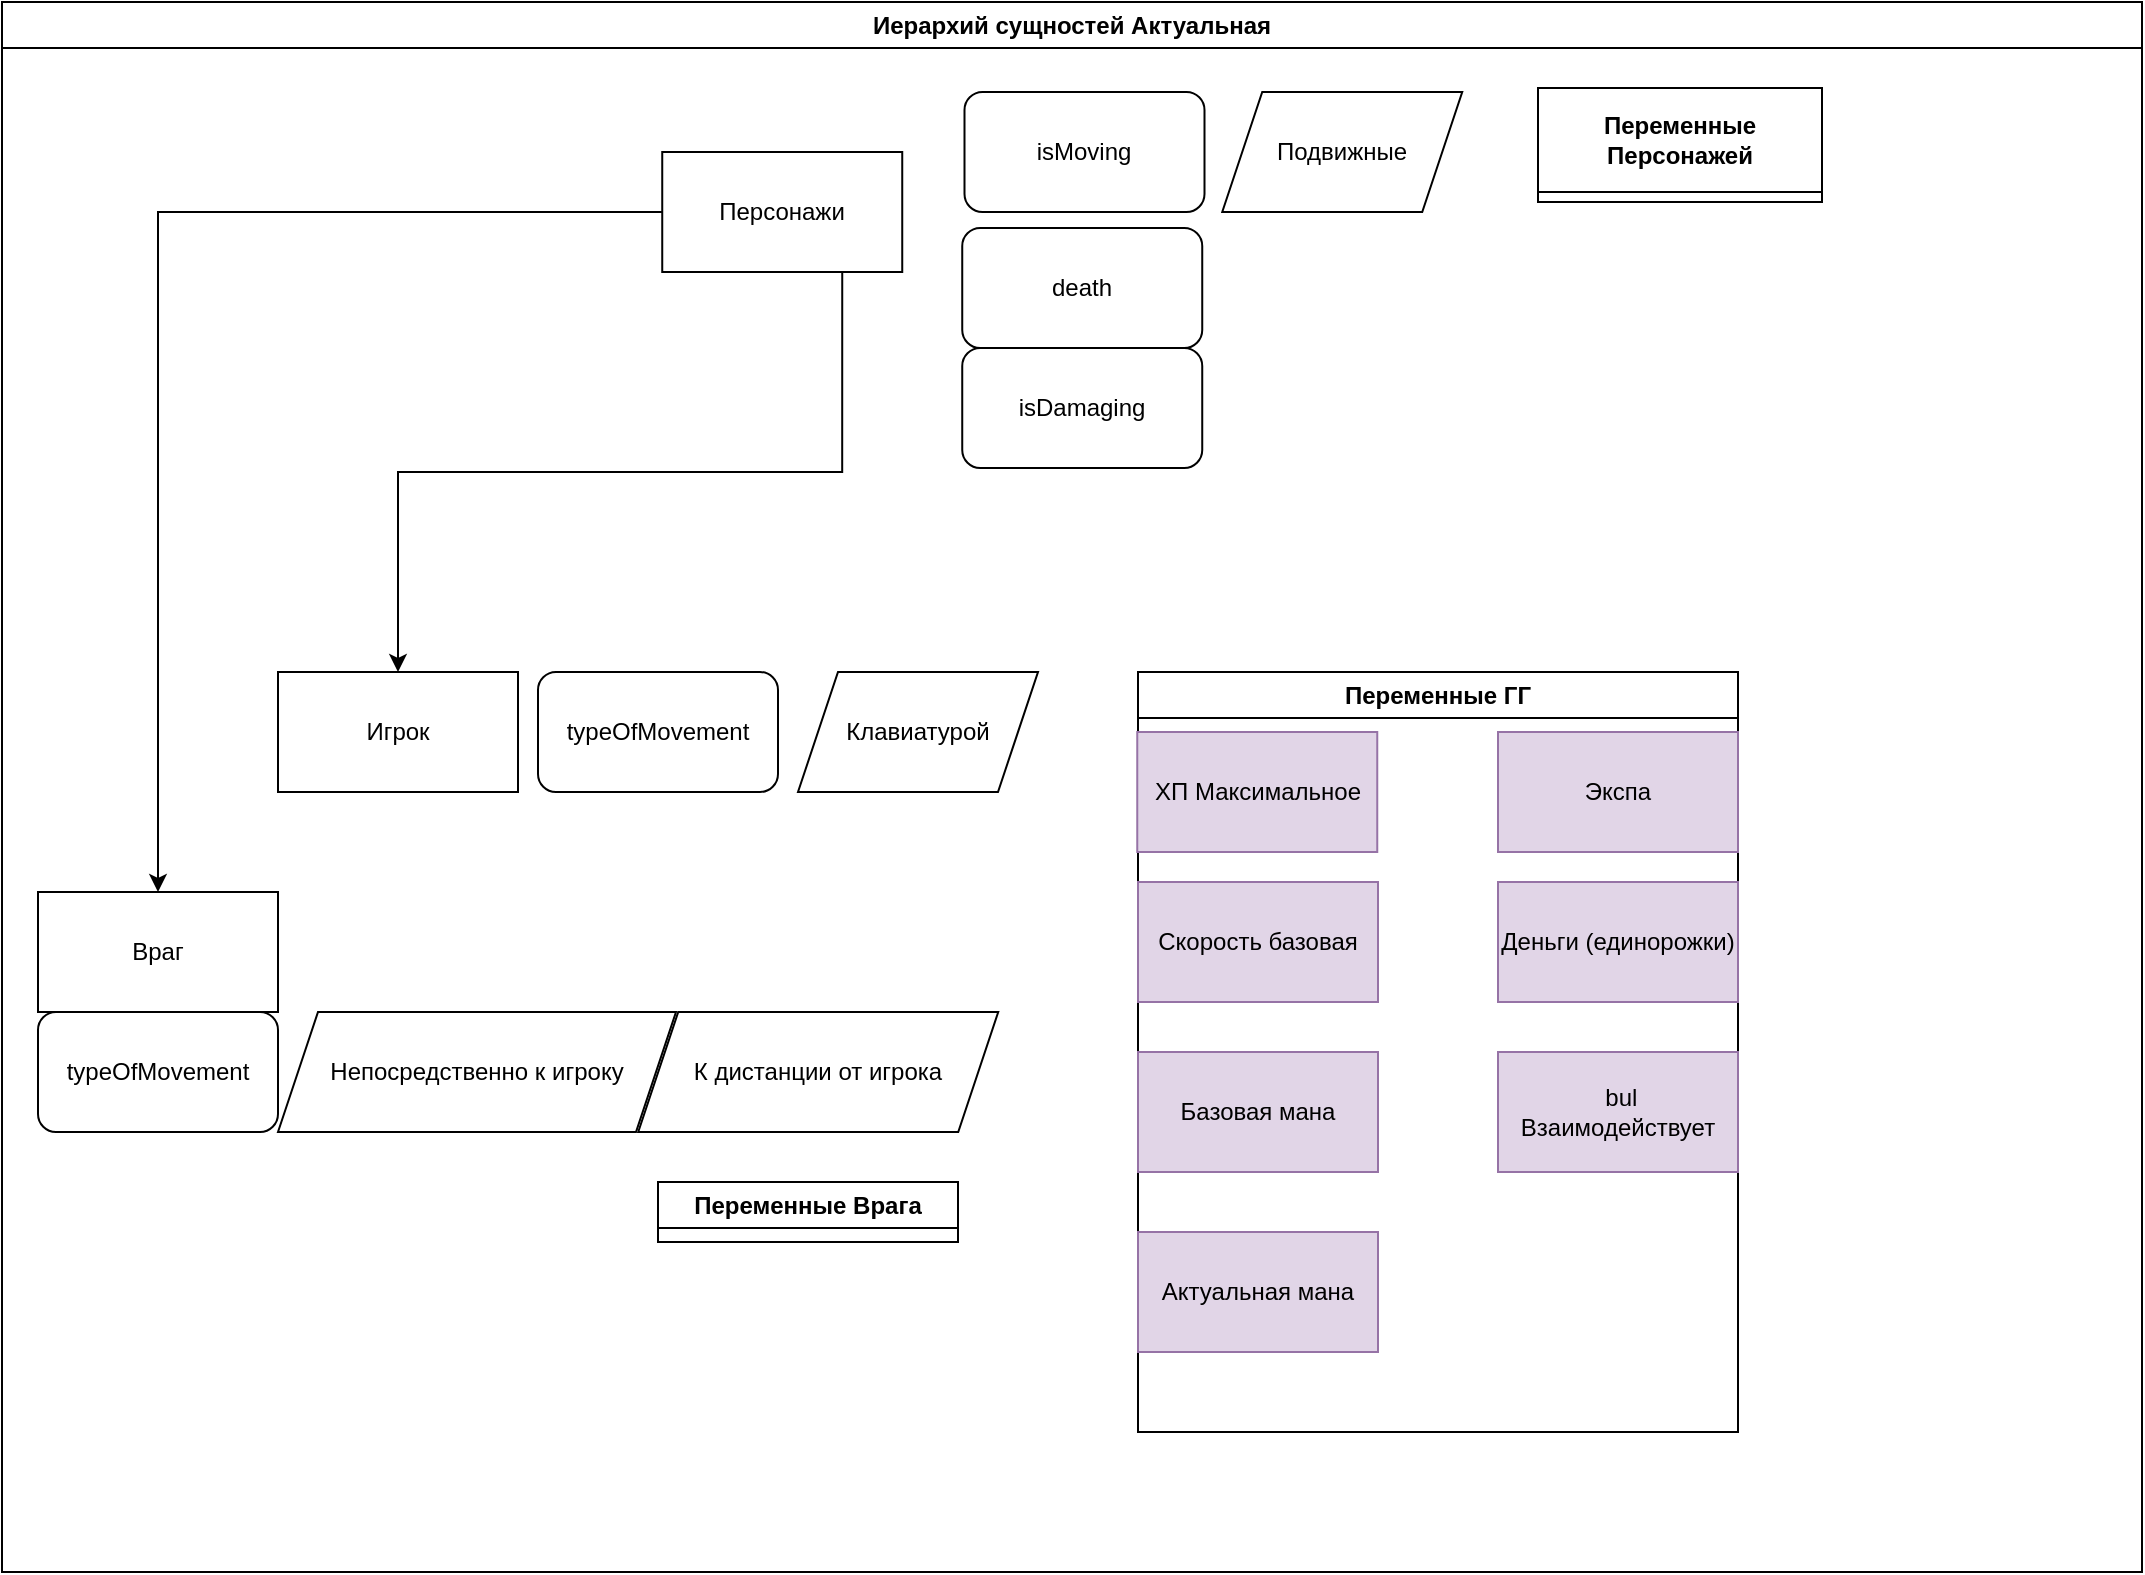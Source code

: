 <mxfile version="22.1.16" type="device">
  <diagram name="Страница — 1" id="R87gwawpsRX5DZW33Yvw">
    <mxGraphModel dx="-2089" dy="-447" grid="1" gridSize="10" guides="1" tooltips="1" connect="1" arrows="1" fold="1" page="1" pageScale="1" pageWidth="827" pageHeight="1169" math="0" shadow="0">
      <root>
        <mxCell id="0" />
        <mxCell id="1" parent="0" />
        <mxCell id="hZTHAR6i0K3fFT6IlkUh-388" value="Иерархий сущностей Актуальная" style="swimlane;whiteSpace=wrap;html=1;" vertex="1" parent="1">
          <mxGeometry x="3892" y="1260" width="1070" height="785" as="geometry" />
        </mxCell>
        <mxCell id="hZTHAR6i0K3fFT6IlkUh-389" value="Клавиатурой" style="shape=parallelogram;perimeter=parallelogramPerimeter;whiteSpace=wrap;html=1;fixedSize=1;container=0;" vertex="1" parent="hZTHAR6i0K3fFT6IlkUh-388">
          <mxGeometry x="398.0" y="335" width="120" height="60" as="geometry" />
        </mxCell>
        <mxCell id="hZTHAR6i0K3fFT6IlkUh-390" value="Непосредственно к игроку" style="shape=parallelogram;perimeter=parallelogramPerimeter;whiteSpace=wrap;html=1;fixedSize=1;container=0;" vertex="1" parent="hZTHAR6i0K3fFT6IlkUh-388">
          <mxGeometry x="138.0" y="505" width="199" height="60" as="geometry" />
        </mxCell>
        <mxCell id="hZTHAR6i0K3fFT6IlkUh-391" value="К дистанции от игрока" style="shape=parallelogram;perimeter=parallelogramPerimeter;whiteSpace=wrap;html=1;fixedSize=1;container=0;" vertex="1" parent="hZTHAR6i0K3fFT6IlkUh-388">
          <mxGeometry x="318.12" y="505" width="180" height="60" as="geometry" />
        </mxCell>
        <mxCell id="hZTHAR6i0K3fFT6IlkUh-392" value="Враг" style="rounded=0;whiteSpace=wrap;html=1;container=0;" vertex="1" parent="hZTHAR6i0K3fFT6IlkUh-388">
          <mxGeometry x="18" y="445" width="120" height="60" as="geometry" />
        </mxCell>
        <mxCell id="hZTHAR6i0K3fFT6IlkUh-393" value="Игрок" style="rounded=0;whiteSpace=wrap;html=1;container=0;" vertex="1" parent="hZTHAR6i0K3fFT6IlkUh-388">
          <mxGeometry x="138.0" y="335" width="120" height="60" as="geometry" />
        </mxCell>
        <mxCell id="hZTHAR6i0K3fFT6IlkUh-394" value="typeOfMovement" style="rounded=1;whiteSpace=wrap;html=1;container=0;" vertex="1" parent="hZTHAR6i0K3fFT6IlkUh-388">
          <mxGeometry x="268.0" y="335" width="120" height="60" as="geometry" />
        </mxCell>
        <mxCell id="hZTHAR6i0K3fFT6IlkUh-395" value="typeOfMovement" style="rounded=1;whiteSpace=wrap;html=1;container=0;" vertex="1" parent="hZTHAR6i0K3fFT6IlkUh-388">
          <mxGeometry x="18" y="505" width="120" height="60" as="geometry" />
        </mxCell>
        <mxCell id="hZTHAR6i0K3fFT6IlkUh-396" value="Подвижные" style="shape=parallelogram;perimeter=parallelogramPerimeter;whiteSpace=wrap;html=1;fixedSize=1;container=0;" vertex="1" parent="hZTHAR6i0K3fFT6IlkUh-388">
          <mxGeometry x="610.12" y="45" width="120" height="60" as="geometry" />
        </mxCell>
        <mxCell id="hZTHAR6i0K3fFT6IlkUh-397" value="isMoving" style="rounded=1;whiteSpace=wrap;html=1;container=0;" vertex="1" parent="hZTHAR6i0K3fFT6IlkUh-388">
          <mxGeometry x="481.25" y="45" width="120" height="60" as="geometry" />
        </mxCell>
        <mxCell id="hZTHAR6i0K3fFT6IlkUh-398" style="edgeStyle=orthogonalEdgeStyle;rounded=0;orthogonalLoop=1;jettySize=auto;html=1;exitX=0.75;exitY=1;exitDx=0;exitDy=0;entryX=0.5;entryY=0;entryDx=0;entryDy=0;" edge="1" parent="hZTHAR6i0K3fFT6IlkUh-388" source="hZTHAR6i0K3fFT6IlkUh-400" target="hZTHAR6i0K3fFT6IlkUh-393">
          <mxGeometry relative="1" as="geometry" />
        </mxCell>
        <mxCell id="hZTHAR6i0K3fFT6IlkUh-399" style="edgeStyle=orthogonalEdgeStyle;rounded=0;orthogonalLoop=1;jettySize=auto;html=1;exitX=0;exitY=0.5;exitDx=0;exitDy=0;entryX=0.5;entryY=0;entryDx=0;entryDy=0;" edge="1" parent="hZTHAR6i0K3fFT6IlkUh-388" source="hZTHAR6i0K3fFT6IlkUh-400" target="hZTHAR6i0K3fFT6IlkUh-392">
          <mxGeometry relative="1" as="geometry" />
        </mxCell>
        <mxCell id="hZTHAR6i0K3fFT6IlkUh-400" value="Персонажи" style="rounded=0;whiteSpace=wrap;html=1;container=0;" vertex="1" parent="hZTHAR6i0K3fFT6IlkUh-388">
          <mxGeometry x="330.12" y="75" width="120" height="60" as="geometry" />
        </mxCell>
        <mxCell id="hZTHAR6i0K3fFT6IlkUh-401" value="death" style="rounded=1;whiteSpace=wrap;html=1;container=0;" vertex="1" parent="hZTHAR6i0K3fFT6IlkUh-388">
          <mxGeometry x="480.12" y="113" width="120" height="60" as="geometry" />
        </mxCell>
        <mxCell id="hZTHAR6i0K3fFT6IlkUh-402" value="isDamaging" style="rounded=1;whiteSpace=wrap;html=1;container=0;" vertex="1" parent="hZTHAR6i0K3fFT6IlkUh-388">
          <mxGeometry x="480.12" y="173" width="120" height="60" as="geometry" />
        </mxCell>
        <mxCell id="hZTHAR6i0K3fFT6IlkUh-403" value="Переменные Персонажей" style="swimlane;whiteSpace=wrap;html=1;startSize=52;" vertex="1" collapsed="1" parent="hZTHAR6i0K3fFT6IlkUh-388">
          <mxGeometry x="768" y="43" width="142" height="57" as="geometry">
            <mxRectangle x="768" y="43" width="302" height="742" as="alternateBounds" />
          </mxGeometry>
        </mxCell>
        <mxCell id="hZTHAR6i0K3fFT6IlkUh-404" value="ХП Актуальное" style="rounded=0;whiteSpace=wrap;html=1;" vertex="1" parent="hZTHAR6i0K3fFT6IlkUh-403">
          <mxGeometry y="32" width="120" height="60" as="geometry" />
        </mxCell>
        <mxCell id="hZTHAR6i0K3fFT6IlkUh-405" value="Броня" style="rounded=0;whiteSpace=wrap;html=1;" vertex="1" parent="hZTHAR6i0K3fFT6IlkUh-403">
          <mxGeometry y="114.5" width="120" height="60" as="geometry" />
        </mxCell>
        <mxCell id="hZTHAR6i0K3fFT6IlkUh-406" value="Скорость актуальная" style="rounded=0;whiteSpace=wrap;html=1;" vertex="1" parent="hZTHAR6i0K3fFT6IlkUh-403">
          <mxGeometry y="199.5" width="120" height="60" as="geometry" />
        </mxCell>
        <mxCell id="hZTHAR6i0K3fFT6IlkUh-407" value="Высота прыжка" style="rounded=0;whiteSpace=wrap;html=1;" vertex="1" parent="hZTHAR6i0K3fFT6IlkUh-403">
          <mxGeometry y="279.5" width="120" height="60" as="geometry" />
        </mxCell>
        <mxCell id="hZTHAR6i0K3fFT6IlkUh-408" value="Шанс уворота" style="rounded=0;whiteSpace=wrap;html=1;" vertex="1" parent="hZTHAR6i0K3fFT6IlkUh-403">
          <mxGeometry y="362" width="120" height="60" as="geometry" />
        </mxCell>
        <mxCell id="hZTHAR6i0K3fFT6IlkUh-409" value="Наложенные доты" style="rounded=0;whiteSpace=wrap;html=1;" vertex="1" parent="hZTHAR6i0K3fFT6IlkUh-403">
          <mxGeometry y="442" width="120" height="60" as="geometry" />
        </mxCell>
        <mxCell id="hZTHAR6i0K3fFT6IlkUh-410" value="Инвентарь" style="rounded=0;whiteSpace=wrap;html=1;" vertex="1" parent="hZTHAR6i0K3fFT6IlkUh-403">
          <mxGeometry y="519.5" width="120" height="60" as="geometry" />
        </mxCell>
        <mxCell id="hZTHAR6i0K3fFT6IlkUh-411" value="Массив скиллов" style="rounded=0;whiteSpace=wrap;html=1;" vertex="1" parent="hZTHAR6i0K3fFT6IlkUh-403">
          <mxGeometry y="604.5" width="120" height="60" as="geometry" />
        </mxCell>
        <mxCell id="hZTHAR6i0K3fFT6IlkUh-412" value="Актуальная мана" style="rounded=0;whiteSpace=wrap;html=1;" vertex="1" parent="hZTHAR6i0K3fFT6IlkUh-403">
          <mxGeometry y="682" width="120" height="60" as="geometry" />
        </mxCell>
        <mxCell id="hZTHAR6i0K3fFT6IlkUh-413" value="bul стоит" style="rounded=0;whiteSpace=wrap;html=1;" vertex="1" parent="hZTHAR6i0K3fFT6IlkUh-403">
          <mxGeometry x="139" y="32" width="120" height="60" as="geometry" />
        </mxCell>
        <mxCell id="hZTHAR6i0K3fFT6IlkUh-414" value="bul Движется" style="rounded=0;whiteSpace=wrap;html=1;" vertex="1" parent="hZTHAR6i0K3fFT6IlkUh-403">
          <mxGeometry x="139" y="112" width="120" height="60" as="geometry" />
        </mxCell>
        <mxCell id="hZTHAR6i0K3fFT6IlkUh-415" value="bul Бьет" style="rounded=0;whiteSpace=wrap;html=1;" vertex="1" parent="hZTHAR6i0K3fFT6IlkUh-403">
          <mxGeometry x="139" y="201" width="120" height="60" as="geometry" />
        </mxCell>
        <mxCell id="hZTHAR6i0K3fFT6IlkUh-416" value="bul Прыгает" style="rounded=0;whiteSpace=wrap;html=1;" vertex="1" parent="hZTHAR6i0K3fFT6IlkUh-403">
          <mxGeometry x="139" y="279.5" width="120" height="60" as="geometry" />
        </mxCell>
        <mxCell id="hZTHAR6i0K3fFT6IlkUh-417" value="bul Кастует" style="rounded=0;whiteSpace=wrap;html=1;" vertex="1" parent="hZTHAR6i0K3fFT6IlkUh-403">
          <mxGeometry x="139" y="352" width="120" height="60" as="geometry" />
        </mxCell>
        <mxCell id="hZTHAR6i0K3fFT6IlkUh-418" value="bul получает урон" style="rounded=0;whiteSpace=wrap;html=1;" vertex="1" parent="hZTHAR6i0K3fFT6IlkUh-403">
          <mxGeometry x="139" y="434.5" width="120" height="60" as="geometry" />
        </mxCell>
        <mxCell id="hZTHAR6i0K3fFT6IlkUh-419" value="Переменные ГГ" style="swimlane;whiteSpace=wrap;html=1;" vertex="1" parent="hZTHAR6i0K3fFT6IlkUh-388">
          <mxGeometry x="568" y="335" width="300" height="380" as="geometry">
            <mxRectangle x="558" y="350" width="130" height="30" as="alternateBounds" />
          </mxGeometry>
        </mxCell>
        <mxCell id="hZTHAR6i0K3fFT6IlkUh-420" value="ХП Максимальное" style="rounded=0;whiteSpace=wrap;html=1;fillColor=#e1d5e7;strokeColor=#9673a6;" vertex="1" parent="hZTHAR6i0K3fFT6IlkUh-419">
          <mxGeometry x="-0.37" y="30" width="120" height="60" as="geometry" />
        </mxCell>
        <mxCell id="hZTHAR6i0K3fFT6IlkUh-421" value="Скорость базовая" style="rounded=0;whiteSpace=wrap;html=1;fillColor=#e1d5e7;strokeColor=#9673a6;" vertex="1" parent="hZTHAR6i0K3fFT6IlkUh-419">
          <mxGeometry y="105" width="120" height="60" as="geometry" />
        </mxCell>
        <mxCell id="hZTHAR6i0K3fFT6IlkUh-422" value="Базовая мана" style="rounded=0;whiteSpace=wrap;html=1;fillColor=#e1d5e7;strokeColor=#9673a6;" vertex="1" parent="hZTHAR6i0K3fFT6IlkUh-419">
          <mxGeometry y="190" width="120" height="60" as="geometry" />
        </mxCell>
        <mxCell id="hZTHAR6i0K3fFT6IlkUh-423" value="Актуальная мана" style="rounded=0;whiteSpace=wrap;html=1;fillColor=#e1d5e7;strokeColor=#9673a6;" vertex="1" parent="hZTHAR6i0K3fFT6IlkUh-419">
          <mxGeometry y="280" width="120" height="60" as="geometry" />
        </mxCell>
        <mxCell id="hZTHAR6i0K3fFT6IlkUh-424" value="Экспа" style="rounded=0;whiteSpace=wrap;html=1;fillColor=#e1d5e7;strokeColor=#9673a6;" vertex="1" parent="hZTHAR6i0K3fFT6IlkUh-419">
          <mxGeometry x="180" y="30" width="120" height="60" as="geometry" />
        </mxCell>
        <mxCell id="hZTHAR6i0K3fFT6IlkUh-425" value="Деньги (единорожки)" style="rounded=0;whiteSpace=wrap;html=1;fillColor=#e1d5e7;strokeColor=#9673a6;" vertex="1" parent="hZTHAR6i0K3fFT6IlkUh-419">
          <mxGeometry x="180" y="105" width="120" height="60" as="geometry" />
        </mxCell>
        <mxCell id="hZTHAR6i0K3fFT6IlkUh-426" value="&amp;nbsp;bul Взаимодействует" style="rounded=0;whiteSpace=wrap;html=1;fillColor=#e1d5e7;strokeColor=#9673a6;" vertex="1" parent="hZTHAR6i0K3fFT6IlkUh-419">
          <mxGeometry x="180" y="190" width="120" height="60" as="geometry" />
        </mxCell>
        <mxCell id="hZTHAR6i0K3fFT6IlkUh-427" value="Переменные Врага" style="swimlane;whiteSpace=wrap;html=1;" vertex="1" collapsed="1" parent="hZTHAR6i0K3fFT6IlkUh-388">
          <mxGeometry x="328.0" y="590" width="150" height="30" as="geometry">
            <mxRectangle x="530.12" y="855" width="200" height="200" as="alternateBounds" />
          </mxGeometry>
        </mxCell>
        <mxCell id="hZTHAR6i0K3fFT6IlkUh-428" value="Дроп" style="rounded=0;whiteSpace=wrap;html=1;fillColor=#fff2cc;strokeColor=#d6b656;" vertex="1" parent="hZTHAR6i0K3fFT6IlkUh-427">
          <mxGeometry x="10" y="120" width="120" height="60" as="geometry" />
        </mxCell>
        <mxCell id="hZTHAR6i0K3fFT6IlkUh-429" value="Приносимая экспа" style="rounded=0;whiteSpace=wrap;html=1;fillColor=#fff2cc;strokeColor=#d6b656;" vertex="1" parent="hZTHAR6i0K3fFT6IlkUh-427">
          <mxGeometry x="10" y="40" width="120" height="60" as="geometry" />
        </mxCell>
      </root>
    </mxGraphModel>
  </diagram>
</mxfile>

